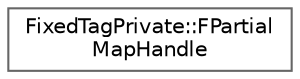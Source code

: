 digraph "Graphical Class Hierarchy"
{
 // INTERACTIVE_SVG=YES
 // LATEX_PDF_SIZE
  bgcolor="transparent";
  edge [fontname=Helvetica,fontsize=10,labelfontname=Helvetica,labelfontsize=10];
  node [fontname=Helvetica,fontsize=10,shape=box,height=0.2,width=0.4];
  rankdir="LR";
  Node0 [id="Node000000",label="FixedTagPrivate::FPartial\lMapHandle",height=0.2,width=0.4,color="grey40", fillcolor="white", style="filled",URL="$d9/d03/structFixedTagPrivate_1_1FPartialMapHandle.html",tooltip=" "];
}
